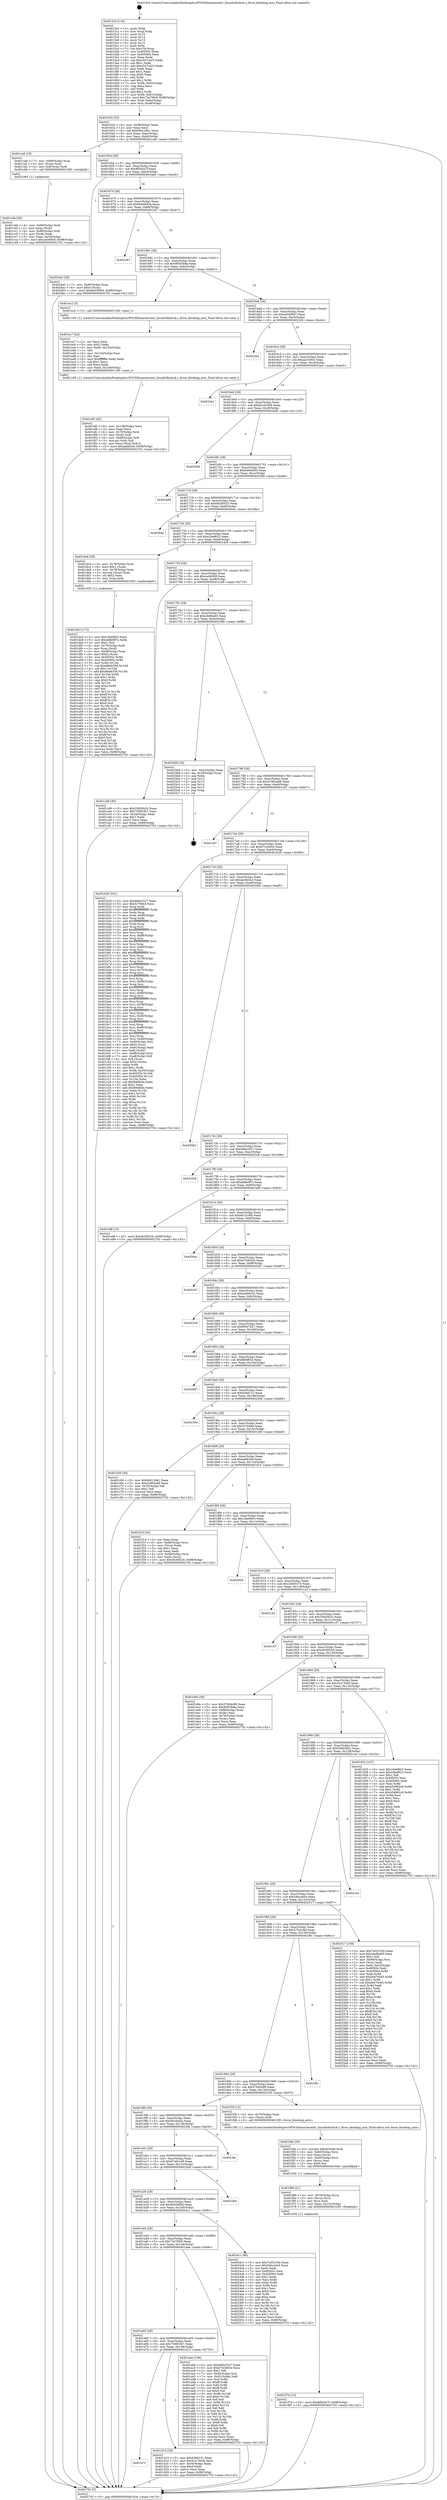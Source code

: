 digraph "0x4015c0" {
  label = "0x4015c0 (/mnt/c/Users/mathe/Desktop/tcc/POCII/binaries/extr_linuxfsdlmlock.c_force_blocking_asts_Final-ollvm.out::main(0))"
  labelloc = "t"
  node[shape=record]

  Entry [label="",width=0.3,height=0.3,shape=circle,fillcolor=black,style=filled]
  "0x401634" [label="{
     0x401634 [32]\l
     | [instrs]\l
     &nbsp;&nbsp;0x401634 \<+6\>: mov -0x98(%rbp),%eax\l
     &nbsp;&nbsp;0x40163a \<+2\>: mov %eax,%ecx\l
     &nbsp;&nbsp;0x40163c \<+6\>: sub $0x848129e1,%ecx\l
     &nbsp;&nbsp;0x401642 \<+6\>: mov %eax,-0xac(%rbp)\l
     &nbsp;&nbsp;0x401648 \<+6\>: mov %ecx,-0xb0(%rbp)\l
     &nbsp;&nbsp;0x40164e \<+6\>: je 0000000000401ca8 \<main+0x6e8\>\l
  }"]
  "0x401ca8" [label="{
     0x401ca8 [19]\l
     | [instrs]\l
     &nbsp;&nbsp;0x401ca8 \<+7\>: mov -0x88(%rbp),%rax\l
     &nbsp;&nbsp;0x401caf \<+3\>: mov (%rax),%rax\l
     &nbsp;&nbsp;0x401cb2 \<+4\>: mov 0x8(%rax),%rdi\l
     &nbsp;&nbsp;0x401cb6 \<+5\>: call 0000000000401060 \<atoi@plt\>\l
     | [calls]\l
     &nbsp;&nbsp;0x401060 \{1\} (unknown)\l
  }"]
  "0x401654" [label="{
     0x401654 [28]\l
     | [instrs]\l
     &nbsp;&nbsp;0x401654 \<+5\>: jmp 0000000000401659 \<main+0x99\>\l
     &nbsp;&nbsp;0x401659 \<+6\>: mov -0xac(%rbp),%eax\l
     &nbsp;&nbsp;0x40165f \<+5\>: sub $0x8f5b5a7f,%eax\l
     &nbsp;&nbsp;0x401664 \<+6\>: mov %eax,-0xb4(%rbp)\l
     &nbsp;&nbsp;0x40166a \<+6\>: je 00000000004024a5 \<main+0xee5\>\l
  }"]
  Exit [label="",width=0.3,height=0.3,shape=circle,fillcolor=black,style=filled,peripheries=2]
  "0x4024a5" [label="{
     0x4024a5 [28]\l
     | [instrs]\l
     &nbsp;&nbsp;0x4024a5 \<+7\>: mov -0x90(%rbp),%rax\l
     &nbsp;&nbsp;0x4024ac \<+6\>: movl $0x0,(%rax)\l
     &nbsp;&nbsp;0x4024b2 \<+10\>: movl $0x6e036f0d,-0x98(%rbp)\l
     &nbsp;&nbsp;0x4024bc \<+5\>: jmp 0000000000402702 \<main+0x1142\>\l
  }"]
  "0x401670" [label="{
     0x401670 [28]\l
     | [instrs]\l
     &nbsp;&nbsp;0x401670 \<+5\>: jmp 0000000000401675 \<main+0xb5\>\l
     &nbsp;&nbsp;0x401675 \<+6\>: mov -0xac(%rbp),%eax\l
     &nbsp;&nbsp;0x40167b \<+5\>: sub $0x9cb98434,%eax\l
     &nbsp;&nbsp;0x401680 \<+6\>: mov %eax,-0xb8(%rbp)\l
     &nbsp;&nbsp;0x401686 \<+6\>: je 0000000000402267 \<main+0xca7\>\l
  }"]
  "0x401f7d" [label="{
     0x401f7d [15]\l
     | [instrs]\l
     &nbsp;&nbsp;0x401f7d \<+10\>: movl $0x8f5b5a7f,-0x98(%rbp)\l
     &nbsp;&nbsp;0x401f87 \<+5\>: jmp 0000000000402702 \<main+0x1142\>\l
  }"]
  "0x402267" [label="{
     0x402267\l
  }", style=dashed]
  "0x40168c" [label="{
     0x40168c [28]\l
     | [instrs]\l
     &nbsp;&nbsp;0x40168c \<+5\>: jmp 0000000000401691 \<main+0xd1\>\l
     &nbsp;&nbsp;0x401691 \<+6\>: mov -0xac(%rbp),%eax\l
     &nbsp;&nbsp;0x401697 \<+5\>: sub $0x9f303b8a,%eax\l
     &nbsp;&nbsp;0x40169c \<+6\>: mov %eax,-0xbc(%rbp)\l
     &nbsp;&nbsp;0x4016a2 \<+6\>: je 0000000000401ec2 \<main+0x902\>\l
  }"]
  "0x401f68" [label="{
     0x401f68 [21]\l
     | [instrs]\l
     &nbsp;&nbsp;0x401f68 \<+4\>: mov -0x70(%rbp),%rcx\l
     &nbsp;&nbsp;0x401f6c \<+3\>: mov (%rcx),%rcx\l
     &nbsp;&nbsp;0x401f6f \<+3\>: mov %rcx,%rdi\l
     &nbsp;&nbsp;0x401f72 \<+6\>: mov %eax,-0x15c(%rbp)\l
     &nbsp;&nbsp;0x401f78 \<+5\>: call 0000000000401030 \<free@plt\>\l
     | [calls]\l
     &nbsp;&nbsp;0x401030 \{1\} (unknown)\l
  }"]
  "0x401ec2" [label="{
     0x401ec2 [5]\l
     | [instrs]\l
     &nbsp;&nbsp;0x401ec2 \<+5\>: call 0000000000401160 \<next_i\>\l
     | [calls]\l
     &nbsp;&nbsp;0x401160 \{1\} (/mnt/c/Users/mathe/Desktop/tcc/POCII/binaries/extr_linuxfsdlmlock.c_force_blocking_asts_Final-ollvm.out::next_i)\l
  }"]
  "0x4016a8" [label="{
     0x4016a8 [28]\l
     | [instrs]\l
     &nbsp;&nbsp;0x4016a8 \<+5\>: jmp 00000000004016ad \<main+0xed\>\l
     &nbsp;&nbsp;0x4016ad \<+6\>: mov -0xac(%rbp),%eax\l
     &nbsp;&nbsp;0x4016b3 \<+5\>: sub $0xa492f9d7,%eax\l
     &nbsp;&nbsp;0x4016b8 \<+6\>: mov %eax,-0xc0(%rbp)\l
     &nbsp;&nbsp;0x4016be \<+6\>: je 000000000040220c \<main+0xc4c\>\l
  }"]
  "0x401f4b" [label="{
     0x401f4b [29]\l
     | [instrs]\l
     &nbsp;&nbsp;0x401f4b \<+10\>: movabs $0x4030d6,%rdi\l
     &nbsp;&nbsp;0x401f55 \<+4\>: mov -0x60(%rbp),%rcx\l
     &nbsp;&nbsp;0x401f59 \<+2\>: mov %eax,(%rcx)\l
     &nbsp;&nbsp;0x401f5b \<+4\>: mov -0x60(%rbp),%rcx\l
     &nbsp;&nbsp;0x401f5f \<+2\>: mov (%rcx),%esi\l
     &nbsp;&nbsp;0x401f61 \<+2\>: mov $0x0,%al\l
     &nbsp;&nbsp;0x401f63 \<+5\>: call 0000000000401040 \<printf@plt\>\l
     | [calls]\l
     &nbsp;&nbsp;0x401040 \{1\} (unknown)\l
  }"]
  "0x40220c" [label="{
     0x40220c\l
  }", style=dashed]
  "0x4016c4" [label="{
     0x4016c4 [28]\l
     | [instrs]\l
     &nbsp;&nbsp;0x4016c4 \<+5\>: jmp 00000000004016c9 \<main+0x109\>\l
     &nbsp;&nbsp;0x4016c9 \<+6\>: mov -0xac(%rbp),%eax\l
     &nbsp;&nbsp;0x4016cf \<+5\>: sub $0xaa103fcc,%eax\l
     &nbsp;&nbsp;0x4016d4 \<+6\>: mov %eax,-0xc4(%rbp)\l
     &nbsp;&nbsp;0x4016da \<+6\>: je 00000000004023a3 \<main+0xde3\>\l
  }"]
  "0x401ef3" [label="{
     0x401ef3 [42]\l
     | [instrs]\l
     &nbsp;&nbsp;0x401ef3 \<+6\>: mov -0x158(%rbp),%ecx\l
     &nbsp;&nbsp;0x401ef9 \<+3\>: imul %eax,%ecx\l
     &nbsp;&nbsp;0x401efc \<+4\>: mov -0x70(%rbp),%rdi\l
     &nbsp;&nbsp;0x401f00 \<+3\>: mov (%rdi),%rdi\l
     &nbsp;&nbsp;0x401f03 \<+4\>: mov -0x68(%rbp),%r8\l
     &nbsp;&nbsp;0x401f07 \<+3\>: movslq (%r8),%r8\l
     &nbsp;&nbsp;0x401f0a \<+4\>: mov %ecx,(%rdi,%r8,4)\l
     &nbsp;&nbsp;0x401f0e \<+10\>: movl $0xaa662ed,-0x98(%rbp)\l
     &nbsp;&nbsp;0x401f18 \<+5\>: jmp 0000000000402702 \<main+0x1142\>\l
  }"]
  "0x4023a3" [label="{
     0x4023a3\l
  }", style=dashed]
  "0x4016e0" [label="{
     0x4016e0 [28]\l
     | [instrs]\l
     &nbsp;&nbsp;0x4016e0 \<+5\>: jmp 00000000004016e5 \<main+0x125\>\l
     &nbsp;&nbsp;0x4016e5 \<+6\>: mov -0xac(%rbp),%eax\l
     &nbsp;&nbsp;0x4016eb \<+5\>: sub $0xb2cd43d9,%eax\l
     &nbsp;&nbsp;0x4016f0 \<+6\>: mov %eax,-0xc8(%rbp)\l
     &nbsp;&nbsp;0x4016f6 \<+6\>: je 00000000004026d6 \<main+0x1116\>\l
  }"]
  "0x401ec7" [label="{
     0x401ec7 [44]\l
     | [instrs]\l
     &nbsp;&nbsp;0x401ec7 \<+2\>: xor %ecx,%ecx\l
     &nbsp;&nbsp;0x401ec9 \<+5\>: mov $0x2,%edx\l
     &nbsp;&nbsp;0x401ece \<+6\>: mov %edx,-0x154(%rbp)\l
     &nbsp;&nbsp;0x401ed4 \<+1\>: cltd\l
     &nbsp;&nbsp;0x401ed5 \<+6\>: mov -0x154(%rbp),%esi\l
     &nbsp;&nbsp;0x401edb \<+2\>: idiv %esi\l
     &nbsp;&nbsp;0x401edd \<+6\>: imul $0xfffffffe,%edx,%edx\l
     &nbsp;&nbsp;0x401ee3 \<+3\>: sub $0x1,%ecx\l
     &nbsp;&nbsp;0x401ee6 \<+2\>: sub %ecx,%edx\l
     &nbsp;&nbsp;0x401ee8 \<+6\>: mov %edx,-0x158(%rbp)\l
     &nbsp;&nbsp;0x401eee \<+5\>: call 0000000000401160 \<next_i\>\l
     | [calls]\l
     &nbsp;&nbsp;0x401160 \{1\} (/mnt/c/Users/mathe/Desktop/tcc/POCII/binaries/extr_linuxfsdlmlock.c_force_blocking_asts_Final-ollvm.out::next_i)\l
  }"]
  "0x4026d6" [label="{
     0x4026d6\l
  }", style=dashed]
  "0x4016fc" [label="{
     0x4016fc [28]\l
     | [instrs]\l
     &nbsp;&nbsp;0x4016fc \<+5\>: jmp 0000000000401701 \<main+0x141\>\l
     &nbsp;&nbsp;0x401701 \<+6\>: mov -0xac(%rbp),%eax\l
     &nbsp;&nbsp;0x401707 \<+5\>: sub $0xb464e0f3,%eax\l
     &nbsp;&nbsp;0x40170c \<+6\>: mov %eax,-0xcc(%rbp)\l
     &nbsp;&nbsp;0x401712 \<+6\>: je 0000000000402496 \<main+0xed6\>\l
  }"]
  "0x401de3" [label="{
     0x401de3 [172]\l
     | [instrs]\l
     &nbsp;&nbsp;0x401de3 \<+5\>: mov $0x18a68fc5,%ecx\l
     &nbsp;&nbsp;0x401de8 \<+5\>: mov $0xdd8e9f7c,%edx\l
     &nbsp;&nbsp;0x401ded \<+3\>: mov $0x1,%sil\l
     &nbsp;&nbsp;0x401df0 \<+4\>: mov -0x70(%rbp),%rdi\l
     &nbsp;&nbsp;0x401df4 \<+3\>: mov %rax,(%rdi)\l
     &nbsp;&nbsp;0x401df7 \<+4\>: mov -0x68(%rbp),%rax\l
     &nbsp;&nbsp;0x401dfb \<+6\>: movl $0x0,(%rax)\l
     &nbsp;&nbsp;0x401e01 \<+8\>: mov 0x40505c,%r8d\l
     &nbsp;&nbsp;0x401e09 \<+8\>: mov 0x405064,%r9d\l
     &nbsp;&nbsp;0x401e11 \<+3\>: mov %r8d,%r10d\l
     &nbsp;&nbsp;0x401e14 \<+7\>: sub $0xd8efe356,%r10d\l
     &nbsp;&nbsp;0x401e1b \<+4\>: sub $0x1,%r10d\l
     &nbsp;&nbsp;0x401e1f \<+7\>: add $0xd8efe356,%r10d\l
     &nbsp;&nbsp;0x401e26 \<+4\>: imul %r10d,%r8d\l
     &nbsp;&nbsp;0x401e2a \<+4\>: and $0x1,%r8d\l
     &nbsp;&nbsp;0x401e2e \<+4\>: cmp $0x0,%r8d\l
     &nbsp;&nbsp;0x401e32 \<+4\>: sete %r11b\l
     &nbsp;&nbsp;0x401e36 \<+4\>: cmp $0xa,%r9d\l
     &nbsp;&nbsp;0x401e3a \<+3\>: setl %bl\l
     &nbsp;&nbsp;0x401e3d \<+3\>: mov %r11b,%r14b\l
     &nbsp;&nbsp;0x401e40 \<+4\>: xor $0xff,%r14b\l
     &nbsp;&nbsp;0x401e44 \<+3\>: mov %bl,%r15b\l
     &nbsp;&nbsp;0x401e47 \<+4\>: xor $0xff,%r15b\l
     &nbsp;&nbsp;0x401e4b \<+4\>: xor $0x0,%sil\l
     &nbsp;&nbsp;0x401e4f \<+3\>: mov %r14b,%r12b\l
     &nbsp;&nbsp;0x401e52 \<+4\>: and $0x0,%r12b\l
     &nbsp;&nbsp;0x401e56 \<+3\>: and %sil,%r11b\l
     &nbsp;&nbsp;0x401e59 \<+3\>: mov %r15b,%r13b\l
     &nbsp;&nbsp;0x401e5c \<+4\>: and $0x0,%r13b\l
     &nbsp;&nbsp;0x401e60 \<+3\>: and %sil,%bl\l
     &nbsp;&nbsp;0x401e63 \<+3\>: or %r11b,%r12b\l
     &nbsp;&nbsp;0x401e66 \<+3\>: or %bl,%r13b\l
     &nbsp;&nbsp;0x401e69 \<+3\>: xor %r13b,%r12b\l
     &nbsp;&nbsp;0x401e6c \<+3\>: or %r15b,%r14b\l
     &nbsp;&nbsp;0x401e6f \<+4\>: xor $0xff,%r14b\l
     &nbsp;&nbsp;0x401e73 \<+4\>: or $0x0,%sil\l
     &nbsp;&nbsp;0x401e77 \<+3\>: and %sil,%r14b\l
     &nbsp;&nbsp;0x401e7a \<+3\>: or %r14b,%r12b\l
     &nbsp;&nbsp;0x401e7d \<+4\>: test $0x1,%r12b\l
     &nbsp;&nbsp;0x401e81 \<+3\>: cmovne %edx,%ecx\l
     &nbsp;&nbsp;0x401e84 \<+6\>: mov %ecx,-0x98(%rbp)\l
     &nbsp;&nbsp;0x401e8a \<+5\>: jmp 0000000000402702 \<main+0x1142\>\l
  }"]
  "0x402496" [label="{
     0x402496\l
  }", style=dashed]
  "0x401718" [label="{
     0x401718 [28]\l
     | [instrs]\l
     &nbsp;&nbsp;0x401718 \<+5\>: jmp 000000000040171d \<main+0x15d\>\l
     &nbsp;&nbsp;0x40171d \<+6\>: mov -0xac(%rbp),%eax\l
     &nbsp;&nbsp;0x401723 \<+5\>: sub $0xb8285023,%eax\l
     &nbsp;&nbsp;0x401728 \<+6\>: mov %eax,-0xd0(%rbp)\l
     &nbsp;&nbsp;0x40172e \<+6\>: je 000000000040264a \<main+0x108a\>\l
  }"]
  "0x401a7c" [label="{
     0x401a7c\l
  }", style=dashed]
  "0x40264a" [label="{
     0x40264a\l
  }", style=dashed]
  "0x401734" [label="{
     0x401734 [28]\l
     | [instrs]\l
     &nbsp;&nbsp;0x401734 \<+5\>: jmp 0000000000401739 \<main+0x179\>\l
     &nbsp;&nbsp;0x401739 \<+6\>: mov -0xac(%rbp),%eax\l
     &nbsp;&nbsp;0x40173f \<+5\>: sub $0xc2bef623,%eax\l
     &nbsp;&nbsp;0x401744 \<+6\>: mov %eax,-0xd4(%rbp)\l
     &nbsp;&nbsp;0x40174a \<+6\>: je 0000000000401dc6 \<main+0x806\>\l
  }"]
  "0x401d15" [label="{
     0x401d15 [30]\l
     | [instrs]\l
     &nbsp;&nbsp;0x401d15 \<+5\>: mov $0xfcf48131,%eax\l
     &nbsp;&nbsp;0x401d1a \<+5\>: mov $0x41a730c8,%ecx\l
     &nbsp;&nbsp;0x401d1f \<+3\>: mov -0x34(%rbp),%edx\l
     &nbsp;&nbsp;0x401d22 \<+3\>: cmp $0x0,%edx\l
     &nbsp;&nbsp;0x401d25 \<+3\>: cmove %ecx,%eax\l
     &nbsp;&nbsp;0x401d28 \<+6\>: mov %eax,-0x98(%rbp)\l
     &nbsp;&nbsp;0x401d2e \<+5\>: jmp 0000000000402702 \<main+0x1142\>\l
  }"]
  "0x401dc6" [label="{
     0x401dc6 [29]\l
     | [instrs]\l
     &nbsp;&nbsp;0x401dc6 \<+4\>: mov -0x78(%rbp),%rax\l
     &nbsp;&nbsp;0x401dca \<+6\>: movl $0x1,(%rax)\l
     &nbsp;&nbsp;0x401dd0 \<+4\>: mov -0x78(%rbp),%rax\l
     &nbsp;&nbsp;0x401dd4 \<+3\>: movslq (%rax),%rax\l
     &nbsp;&nbsp;0x401dd7 \<+4\>: shl $0x2,%rax\l
     &nbsp;&nbsp;0x401ddb \<+3\>: mov %rax,%rdi\l
     &nbsp;&nbsp;0x401dde \<+5\>: call 0000000000401050 \<malloc@plt\>\l
     | [calls]\l
     &nbsp;&nbsp;0x401050 \{1\} (unknown)\l
  }"]
  "0x401750" [label="{
     0x401750 [28]\l
     | [instrs]\l
     &nbsp;&nbsp;0x401750 \<+5\>: jmp 0000000000401755 \<main+0x195\>\l
     &nbsp;&nbsp;0x401755 \<+6\>: mov -0xac(%rbp),%eax\l
     &nbsp;&nbsp;0x40175b \<+5\>: sub $0xcad40fc8,%eax\l
     &nbsp;&nbsp;0x401760 \<+6\>: mov %eax,-0xd8(%rbp)\l
     &nbsp;&nbsp;0x401766 \<+6\>: je 0000000000401cd9 \<main+0x719\>\l
  }"]
  "0x401cbb" [label="{
     0x401cbb [30]\l
     | [instrs]\l
     &nbsp;&nbsp;0x401cbb \<+4\>: mov -0x80(%rbp),%rdi\l
     &nbsp;&nbsp;0x401cbf \<+2\>: mov %eax,(%rdi)\l
     &nbsp;&nbsp;0x401cc1 \<+4\>: mov -0x80(%rbp),%rdi\l
     &nbsp;&nbsp;0x401cc5 \<+2\>: mov (%rdi),%eax\l
     &nbsp;&nbsp;0x401cc7 \<+3\>: mov %eax,-0x34(%rbp)\l
     &nbsp;&nbsp;0x401cca \<+10\>: movl $0xcad40fc8,-0x98(%rbp)\l
     &nbsp;&nbsp;0x401cd4 \<+5\>: jmp 0000000000402702 \<main+0x1142\>\l
  }"]
  "0x401cd9" [label="{
     0x401cd9 [30]\l
     | [instrs]\l
     &nbsp;&nbsp;0x401cd9 \<+5\>: mov $0x33830b32,%eax\l
     &nbsp;&nbsp;0x401cde \<+5\>: mov $0x759853b7,%ecx\l
     &nbsp;&nbsp;0x401ce3 \<+3\>: mov -0x34(%rbp),%edx\l
     &nbsp;&nbsp;0x401ce6 \<+3\>: cmp $0x1,%edx\l
     &nbsp;&nbsp;0x401ce9 \<+3\>: cmovl %ecx,%eax\l
     &nbsp;&nbsp;0x401cec \<+6\>: mov %eax,-0x98(%rbp)\l
     &nbsp;&nbsp;0x401cf2 \<+5\>: jmp 0000000000402702 \<main+0x1142\>\l
  }"]
  "0x40176c" [label="{
     0x40176c [28]\l
     | [instrs]\l
     &nbsp;&nbsp;0x40176c \<+5\>: jmp 0000000000401771 \<main+0x1b1\>\l
     &nbsp;&nbsp;0x401771 \<+6\>: mov -0xac(%rbp),%eax\l
     &nbsp;&nbsp;0x401777 \<+5\>: sub $0xcde9ba65,%eax\l
     &nbsp;&nbsp;0x40177c \<+6\>: mov %eax,-0xdc(%rbp)\l
     &nbsp;&nbsp;0x401782 \<+6\>: je 00000000004025b6 \<main+0xff6\>\l
  }"]
  "0x4015c0" [label="{
     0x4015c0 [116]\l
     | [instrs]\l
     &nbsp;&nbsp;0x4015c0 \<+1\>: push %rbp\l
     &nbsp;&nbsp;0x4015c1 \<+3\>: mov %rsp,%rbp\l
     &nbsp;&nbsp;0x4015c4 \<+2\>: push %r15\l
     &nbsp;&nbsp;0x4015c6 \<+2\>: push %r14\l
     &nbsp;&nbsp;0x4015c8 \<+2\>: push %r13\l
     &nbsp;&nbsp;0x4015ca \<+2\>: push %r12\l
     &nbsp;&nbsp;0x4015cc \<+1\>: push %rbx\l
     &nbsp;&nbsp;0x4015cd \<+7\>: sub $0x158,%rsp\l
     &nbsp;&nbsp;0x4015d4 \<+7\>: mov 0x40505c,%eax\l
     &nbsp;&nbsp;0x4015db \<+7\>: mov 0x405064,%ecx\l
     &nbsp;&nbsp;0x4015e2 \<+2\>: mov %eax,%edx\l
     &nbsp;&nbsp;0x4015e4 \<+6\>: sub $0xc547ca23,%edx\l
     &nbsp;&nbsp;0x4015ea \<+3\>: sub $0x1,%edx\l
     &nbsp;&nbsp;0x4015ed \<+6\>: add $0xc547ca23,%edx\l
     &nbsp;&nbsp;0x4015f3 \<+3\>: imul %edx,%eax\l
     &nbsp;&nbsp;0x4015f6 \<+3\>: and $0x1,%eax\l
     &nbsp;&nbsp;0x4015f9 \<+3\>: cmp $0x0,%eax\l
     &nbsp;&nbsp;0x4015fc \<+4\>: sete %r8b\l
     &nbsp;&nbsp;0x401600 \<+4\>: and $0x1,%r8b\l
     &nbsp;&nbsp;0x401604 \<+7\>: mov %r8b,-0x92(%rbp)\l
     &nbsp;&nbsp;0x40160b \<+3\>: cmp $0xa,%ecx\l
     &nbsp;&nbsp;0x40160e \<+4\>: setl %r8b\l
     &nbsp;&nbsp;0x401612 \<+4\>: and $0x1,%r8b\l
     &nbsp;&nbsp;0x401616 \<+7\>: mov %r8b,-0x91(%rbp)\l
     &nbsp;&nbsp;0x40161d \<+10\>: movl $0x73a76fc9,-0x98(%rbp)\l
     &nbsp;&nbsp;0x401627 \<+6\>: mov %edi,-0x9c(%rbp)\l
     &nbsp;&nbsp;0x40162d \<+7\>: mov %rsi,-0xa8(%rbp)\l
  }"]
  "0x4025b6" [label="{
     0x4025b6 [18]\l
     | [instrs]\l
     &nbsp;&nbsp;0x4025b6 \<+3\>: mov -0x2c(%rbp),%eax\l
     &nbsp;&nbsp;0x4025b9 \<+4\>: lea -0x28(%rbp),%rsp\l
     &nbsp;&nbsp;0x4025bd \<+1\>: pop %rbx\l
     &nbsp;&nbsp;0x4025be \<+2\>: pop %r12\l
     &nbsp;&nbsp;0x4025c0 \<+2\>: pop %r13\l
     &nbsp;&nbsp;0x4025c2 \<+2\>: pop %r14\l
     &nbsp;&nbsp;0x4025c4 \<+2\>: pop %r15\l
     &nbsp;&nbsp;0x4025c6 \<+1\>: pop %rbp\l
     &nbsp;&nbsp;0x4025c7 \<+1\>: ret\l
  }"]
  "0x401788" [label="{
     0x401788 [28]\l
     | [instrs]\l
     &nbsp;&nbsp;0x401788 \<+5\>: jmp 000000000040178d \<main+0x1cd\>\l
     &nbsp;&nbsp;0x40178d \<+6\>: mov -0xac(%rbp),%eax\l
     &nbsp;&nbsp;0x401793 \<+5\>: sub $0xd1863ad8,%eax\l
     &nbsp;&nbsp;0x401798 \<+6\>: mov %eax,-0xe0(%rbp)\l
     &nbsp;&nbsp;0x40179e \<+6\>: je 0000000000401c87 \<main+0x6c7\>\l
  }"]
  "0x402702" [label="{
     0x402702 [5]\l
     | [instrs]\l
     &nbsp;&nbsp;0x402702 \<+5\>: jmp 0000000000401634 \<main+0x74\>\l
  }"]
  "0x401c87" [label="{
     0x401c87\l
  }", style=dashed]
  "0x4017a4" [label="{
     0x4017a4 [28]\l
     | [instrs]\l
     &nbsp;&nbsp;0x4017a4 \<+5\>: jmp 00000000004017a9 \<main+0x1e9\>\l
     &nbsp;&nbsp;0x4017a9 \<+6\>: mov -0xac(%rbp),%eax\l
     &nbsp;&nbsp;0x4017af \<+5\>: sub $0xd73c0634,%eax\l
     &nbsp;&nbsp;0x4017b4 \<+6\>: mov %eax,-0xe4(%rbp)\l
     &nbsp;&nbsp;0x4017ba \<+6\>: je 0000000000401b28 \<main+0x568\>\l
  }"]
  "0x401a60" [label="{
     0x401a60 [28]\l
     | [instrs]\l
     &nbsp;&nbsp;0x401a60 \<+5\>: jmp 0000000000401a65 \<main+0x4a5\>\l
     &nbsp;&nbsp;0x401a65 \<+6\>: mov -0xac(%rbp),%eax\l
     &nbsp;&nbsp;0x401a6b \<+5\>: sub $0x759853b7,%eax\l
     &nbsp;&nbsp;0x401a70 \<+6\>: mov %eax,-0x148(%rbp)\l
     &nbsp;&nbsp;0x401a76 \<+6\>: je 0000000000401d15 \<main+0x755\>\l
  }"]
  "0x401b28" [label="{
     0x401b28 [321]\l
     | [instrs]\l
     &nbsp;&nbsp;0x401b28 \<+5\>: mov $0xdd6a3327,%eax\l
     &nbsp;&nbsp;0x401b2d \<+5\>: mov $0x3c764b4,%ecx\l
     &nbsp;&nbsp;0x401b32 \<+3\>: mov %rsp,%rdx\l
     &nbsp;&nbsp;0x401b35 \<+4\>: add $0xfffffffffffffff0,%rdx\l
     &nbsp;&nbsp;0x401b39 \<+3\>: mov %rdx,%rsp\l
     &nbsp;&nbsp;0x401b3c \<+7\>: mov %rdx,-0x90(%rbp)\l
     &nbsp;&nbsp;0x401b43 \<+3\>: mov %rsp,%rdx\l
     &nbsp;&nbsp;0x401b46 \<+4\>: add $0xfffffffffffffff0,%rdx\l
     &nbsp;&nbsp;0x401b4a \<+3\>: mov %rdx,%rsp\l
     &nbsp;&nbsp;0x401b4d \<+3\>: mov %rsp,%rsi\l
     &nbsp;&nbsp;0x401b50 \<+4\>: add $0xfffffffffffffff0,%rsi\l
     &nbsp;&nbsp;0x401b54 \<+3\>: mov %rsi,%rsp\l
     &nbsp;&nbsp;0x401b57 \<+7\>: mov %rsi,-0x88(%rbp)\l
     &nbsp;&nbsp;0x401b5e \<+3\>: mov %rsp,%rsi\l
     &nbsp;&nbsp;0x401b61 \<+4\>: add $0xfffffffffffffff0,%rsi\l
     &nbsp;&nbsp;0x401b65 \<+3\>: mov %rsi,%rsp\l
     &nbsp;&nbsp;0x401b68 \<+4\>: mov %rsi,-0x80(%rbp)\l
     &nbsp;&nbsp;0x401b6c \<+3\>: mov %rsp,%rsi\l
     &nbsp;&nbsp;0x401b6f \<+4\>: add $0xfffffffffffffff0,%rsi\l
     &nbsp;&nbsp;0x401b73 \<+3\>: mov %rsi,%rsp\l
     &nbsp;&nbsp;0x401b76 \<+4\>: mov %rsi,-0x78(%rbp)\l
     &nbsp;&nbsp;0x401b7a \<+3\>: mov %rsp,%rsi\l
     &nbsp;&nbsp;0x401b7d \<+4\>: add $0xfffffffffffffff0,%rsi\l
     &nbsp;&nbsp;0x401b81 \<+3\>: mov %rsi,%rsp\l
     &nbsp;&nbsp;0x401b84 \<+4\>: mov %rsi,-0x70(%rbp)\l
     &nbsp;&nbsp;0x401b88 \<+3\>: mov %rsp,%rsi\l
     &nbsp;&nbsp;0x401b8b \<+4\>: add $0xfffffffffffffff0,%rsi\l
     &nbsp;&nbsp;0x401b8f \<+3\>: mov %rsi,%rsp\l
     &nbsp;&nbsp;0x401b92 \<+4\>: mov %rsi,-0x68(%rbp)\l
     &nbsp;&nbsp;0x401b96 \<+3\>: mov %rsp,%rsi\l
     &nbsp;&nbsp;0x401b99 \<+4\>: add $0xfffffffffffffff0,%rsi\l
     &nbsp;&nbsp;0x401b9d \<+3\>: mov %rsi,%rsp\l
     &nbsp;&nbsp;0x401ba0 \<+4\>: mov %rsi,-0x60(%rbp)\l
     &nbsp;&nbsp;0x401ba4 \<+3\>: mov %rsp,%rsi\l
     &nbsp;&nbsp;0x401ba7 \<+4\>: add $0xfffffffffffffff0,%rsi\l
     &nbsp;&nbsp;0x401bab \<+3\>: mov %rsi,%rsp\l
     &nbsp;&nbsp;0x401bae \<+4\>: mov %rsi,-0x58(%rbp)\l
     &nbsp;&nbsp;0x401bb2 \<+3\>: mov %rsp,%rsi\l
     &nbsp;&nbsp;0x401bb5 \<+4\>: add $0xfffffffffffffff0,%rsi\l
     &nbsp;&nbsp;0x401bb9 \<+3\>: mov %rsi,%rsp\l
     &nbsp;&nbsp;0x401bbc \<+4\>: mov %rsi,-0x50(%rbp)\l
     &nbsp;&nbsp;0x401bc0 \<+3\>: mov %rsp,%rsi\l
     &nbsp;&nbsp;0x401bc3 \<+4\>: add $0xfffffffffffffff0,%rsi\l
     &nbsp;&nbsp;0x401bc7 \<+3\>: mov %rsi,%rsp\l
     &nbsp;&nbsp;0x401bca \<+4\>: mov %rsi,-0x48(%rbp)\l
     &nbsp;&nbsp;0x401bce \<+3\>: mov %rsp,%rsi\l
     &nbsp;&nbsp;0x401bd1 \<+4\>: add $0xfffffffffffffff0,%rsi\l
     &nbsp;&nbsp;0x401bd5 \<+3\>: mov %rsi,%rsp\l
     &nbsp;&nbsp;0x401bd8 \<+4\>: mov %rsi,-0x40(%rbp)\l
     &nbsp;&nbsp;0x401bdc \<+7\>: mov -0x90(%rbp),%rsi\l
     &nbsp;&nbsp;0x401be3 \<+6\>: movl $0x0,(%rsi)\l
     &nbsp;&nbsp;0x401be9 \<+6\>: mov -0x9c(%rbp),%edi\l
     &nbsp;&nbsp;0x401bef \<+2\>: mov %edi,(%rdx)\l
     &nbsp;&nbsp;0x401bf1 \<+7\>: mov -0x88(%rbp),%rsi\l
     &nbsp;&nbsp;0x401bf8 \<+7\>: mov -0xa8(%rbp),%r8\l
     &nbsp;&nbsp;0x401bff \<+3\>: mov %r8,(%rsi)\l
     &nbsp;&nbsp;0x401c02 \<+3\>: cmpl $0x2,(%rdx)\l
     &nbsp;&nbsp;0x401c05 \<+4\>: setne %r9b\l
     &nbsp;&nbsp;0x401c09 \<+4\>: and $0x1,%r9b\l
     &nbsp;&nbsp;0x401c0d \<+4\>: mov %r9b,-0x35(%rbp)\l
     &nbsp;&nbsp;0x401c11 \<+8\>: mov 0x40505c,%r10d\l
     &nbsp;&nbsp;0x401c19 \<+8\>: mov 0x405064,%r11d\l
     &nbsp;&nbsp;0x401c21 \<+3\>: mov %r10d,%ebx\l
     &nbsp;&nbsp;0x401c24 \<+6\>: sub $0xfb8db9a,%ebx\l
     &nbsp;&nbsp;0x401c2a \<+3\>: sub $0x1,%ebx\l
     &nbsp;&nbsp;0x401c2d \<+6\>: add $0xfb8db9a,%ebx\l
     &nbsp;&nbsp;0x401c33 \<+4\>: imul %ebx,%r10d\l
     &nbsp;&nbsp;0x401c37 \<+4\>: and $0x1,%r10d\l
     &nbsp;&nbsp;0x401c3b \<+4\>: cmp $0x0,%r10d\l
     &nbsp;&nbsp;0x401c3f \<+4\>: sete %r9b\l
     &nbsp;&nbsp;0x401c43 \<+4\>: cmp $0xa,%r11d\l
     &nbsp;&nbsp;0x401c47 \<+4\>: setl %r14b\l
     &nbsp;&nbsp;0x401c4b \<+3\>: mov %r9b,%r15b\l
     &nbsp;&nbsp;0x401c4e \<+3\>: and %r14b,%r15b\l
     &nbsp;&nbsp;0x401c51 \<+3\>: xor %r14b,%r9b\l
     &nbsp;&nbsp;0x401c54 \<+3\>: or %r9b,%r15b\l
     &nbsp;&nbsp;0x401c57 \<+4\>: test $0x1,%r15b\l
     &nbsp;&nbsp;0x401c5b \<+3\>: cmovne %ecx,%eax\l
     &nbsp;&nbsp;0x401c5e \<+6\>: mov %eax,-0x98(%rbp)\l
     &nbsp;&nbsp;0x401c64 \<+5\>: jmp 0000000000402702 \<main+0x1142\>\l
  }"]
  "0x4017c0" [label="{
     0x4017c0 [28]\l
     | [instrs]\l
     &nbsp;&nbsp;0x4017c0 \<+5\>: jmp 00000000004017c5 \<main+0x205\>\l
     &nbsp;&nbsp;0x4017c5 \<+6\>: mov -0xac(%rbp),%eax\l
     &nbsp;&nbsp;0x4017cb \<+5\>: sub $0xda5fd3a3,%eax\l
     &nbsp;&nbsp;0x4017d0 \<+6\>: mov %eax,-0xe8(%rbp)\l
     &nbsp;&nbsp;0x4017d6 \<+6\>: je 00000000004020b0 \<main+0xaf0\>\l
  }"]
  "0x401abe" [label="{
     0x401abe [106]\l
     | [instrs]\l
     &nbsp;&nbsp;0x401abe \<+5\>: mov $0xdd6a3327,%eax\l
     &nbsp;&nbsp;0x401ac3 \<+5\>: mov $0xd73c0634,%ecx\l
     &nbsp;&nbsp;0x401ac8 \<+2\>: mov $0x1,%dl\l
     &nbsp;&nbsp;0x401aca \<+7\>: mov -0x92(%rbp),%sil\l
     &nbsp;&nbsp;0x401ad1 \<+7\>: mov -0x91(%rbp),%dil\l
     &nbsp;&nbsp;0x401ad8 \<+3\>: mov %sil,%r8b\l
     &nbsp;&nbsp;0x401adb \<+4\>: xor $0xff,%r8b\l
     &nbsp;&nbsp;0x401adf \<+3\>: mov %dil,%r9b\l
     &nbsp;&nbsp;0x401ae2 \<+4\>: xor $0xff,%r9b\l
     &nbsp;&nbsp;0x401ae6 \<+3\>: xor $0x0,%dl\l
     &nbsp;&nbsp;0x401ae9 \<+3\>: mov %r8b,%r10b\l
     &nbsp;&nbsp;0x401aec \<+4\>: and $0x0,%r10b\l
     &nbsp;&nbsp;0x401af0 \<+3\>: and %dl,%sil\l
     &nbsp;&nbsp;0x401af3 \<+3\>: mov %r9b,%r11b\l
     &nbsp;&nbsp;0x401af6 \<+4\>: and $0x0,%r11b\l
     &nbsp;&nbsp;0x401afa \<+3\>: and %dl,%dil\l
     &nbsp;&nbsp;0x401afd \<+3\>: or %sil,%r10b\l
     &nbsp;&nbsp;0x401b00 \<+3\>: or %dil,%r11b\l
     &nbsp;&nbsp;0x401b03 \<+3\>: xor %r11b,%r10b\l
     &nbsp;&nbsp;0x401b06 \<+3\>: or %r9b,%r8b\l
     &nbsp;&nbsp;0x401b09 \<+4\>: xor $0xff,%r8b\l
     &nbsp;&nbsp;0x401b0d \<+3\>: or $0x0,%dl\l
     &nbsp;&nbsp;0x401b10 \<+3\>: and %dl,%r8b\l
     &nbsp;&nbsp;0x401b13 \<+3\>: or %r8b,%r10b\l
     &nbsp;&nbsp;0x401b16 \<+4\>: test $0x1,%r10b\l
     &nbsp;&nbsp;0x401b1a \<+3\>: cmovne %ecx,%eax\l
     &nbsp;&nbsp;0x401b1d \<+6\>: mov %eax,-0x98(%rbp)\l
     &nbsp;&nbsp;0x401b23 \<+5\>: jmp 0000000000402702 \<main+0x1142\>\l
  }"]
  "0x4020b0" [label="{
     0x4020b0\l
  }", style=dashed]
  "0x4017dc" [label="{
     0x4017dc [28]\l
     | [instrs]\l
     &nbsp;&nbsp;0x4017dc \<+5\>: jmp 00000000004017e1 \<main+0x221\>\l
     &nbsp;&nbsp;0x4017e1 \<+6\>: mov -0xac(%rbp),%eax\l
     &nbsp;&nbsp;0x4017e7 \<+5\>: sub $0xdd6a3327,%eax\l
     &nbsp;&nbsp;0x4017ec \<+6\>: mov %eax,-0xec(%rbp)\l
     &nbsp;&nbsp;0x4017f2 \<+6\>: je 00000000004025c8 \<main+0x1008\>\l
  }"]
  "0x401a44" [label="{
     0x401a44 [28]\l
     | [instrs]\l
     &nbsp;&nbsp;0x401a44 \<+5\>: jmp 0000000000401a49 \<main+0x489\>\l
     &nbsp;&nbsp;0x401a49 \<+6\>: mov -0xac(%rbp),%eax\l
     &nbsp;&nbsp;0x401a4f \<+5\>: sub $0x73a76fc9,%eax\l
     &nbsp;&nbsp;0x401a54 \<+6\>: mov %eax,-0x144(%rbp)\l
     &nbsp;&nbsp;0x401a5a \<+6\>: je 0000000000401abe \<main+0x4fe\>\l
  }"]
  "0x4025c8" [label="{
     0x4025c8\l
  }", style=dashed]
  "0x4017f8" [label="{
     0x4017f8 [28]\l
     | [instrs]\l
     &nbsp;&nbsp;0x4017f8 \<+5\>: jmp 00000000004017fd \<main+0x23d\>\l
     &nbsp;&nbsp;0x4017fd \<+6\>: mov -0xac(%rbp),%eax\l
     &nbsp;&nbsp;0x401803 \<+5\>: sub $0xdd8e9f7c,%eax\l
     &nbsp;&nbsp;0x401808 \<+6\>: mov %eax,-0xf0(%rbp)\l
     &nbsp;&nbsp;0x40180e \<+6\>: je 0000000000401e8f \<main+0x8cf\>\l
  }"]
  "0x4024c1" [label="{
     0x4024c1 [86]\l
     | [instrs]\l
     &nbsp;&nbsp;0x4024c1 \<+5\>: mov $0x7e33155e,%eax\l
     &nbsp;&nbsp;0x4024c6 \<+5\>: mov $0x54bccb04,%ecx\l
     &nbsp;&nbsp;0x4024cb \<+2\>: xor %edx,%edx\l
     &nbsp;&nbsp;0x4024cd \<+7\>: mov 0x40505c,%esi\l
     &nbsp;&nbsp;0x4024d4 \<+7\>: mov 0x405064,%edi\l
     &nbsp;&nbsp;0x4024db \<+3\>: sub $0x1,%edx\l
     &nbsp;&nbsp;0x4024de \<+3\>: mov %esi,%r8d\l
     &nbsp;&nbsp;0x4024e1 \<+3\>: add %edx,%r8d\l
     &nbsp;&nbsp;0x4024e4 \<+4\>: imul %r8d,%esi\l
     &nbsp;&nbsp;0x4024e8 \<+3\>: and $0x1,%esi\l
     &nbsp;&nbsp;0x4024eb \<+3\>: cmp $0x0,%esi\l
     &nbsp;&nbsp;0x4024ee \<+4\>: sete %r9b\l
     &nbsp;&nbsp;0x4024f2 \<+3\>: cmp $0xa,%edi\l
     &nbsp;&nbsp;0x4024f5 \<+4\>: setl %r10b\l
     &nbsp;&nbsp;0x4024f9 \<+3\>: mov %r9b,%r11b\l
     &nbsp;&nbsp;0x4024fc \<+3\>: and %r10b,%r11b\l
     &nbsp;&nbsp;0x4024ff \<+3\>: xor %r10b,%r9b\l
     &nbsp;&nbsp;0x402502 \<+3\>: or %r9b,%r11b\l
     &nbsp;&nbsp;0x402505 \<+4\>: test $0x1,%r11b\l
     &nbsp;&nbsp;0x402509 \<+3\>: cmovne %ecx,%eax\l
     &nbsp;&nbsp;0x40250c \<+6\>: mov %eax,-0x98(%rbp)\l
     &nbsp;&nbsp;0x402512 \<+5\>: jmp 0000000000402702 \<main+0x1142\>\l
  }"]
  "0x401e8f" [label="{
     0x401e8f [15]\l
     | [instrs]\l
     &nbsp;&nbsp;0x401e8f \<+10\>: movl $0x3b30f226,-0x98(%rbp)\l
     &nbsp;&nbsp;0x401e99 \<+5\>: jmp 0000000000402702 \<main+0x1142\>\l
  }"]
  "0x401814" [label="{
     0x401814 [28]\l
     | [instrs]\l
     &nbsp;&nbsp;0x401814 \<+5\>: jmp 0000000000401819 \<main+0x259\>\l
     &nbsp;&nbsp;0x401819 \<+6\>: mov -0xac(%rbp),%eax\l
     &nbsp;&nbsp;0x40181f \<+5\>: sub $0xe61519f4,%eax\l
     &nbsp;&nbsp;0x401824 \<+6\>: mov %eax,-0xf4(%rbp)\l
     &nbsp;&nbsp;0x40182a \<+6\>: je 00000000004026ac \<main+0x10ec\>\l
  }"]
  "0x401a28" [label="{
     0x401a28 [28]\l
     | [instrs]\l
     &nbsp;&nbsp;0x401a28 \<+5\>: jmp 0000000000401a2d \<main+0x46d\>\l
     &nbsp;&nbsp;0x401a2d \<+6\>: mov -0xac(%rbp),%eax\l
     &nbsp;&nbsp;0x401a33 \<+5\>: sub $0x6e036f0d,%eax\l
     &nbsp;&nbsp;0x401a38 \<+6\>: mov %eax,-0x140(%rbp)\l
     &nbsp;&nbsp;0x401a3e \<+6\>: je 00000000004024c1 \<main+0xf01\>\l
  }"]
  "0x4026ac" [label="{
     0x4026ac\l
  }", style=dashed]
  "0x401830" [label="{
     0x401830 [28]\l
     | [instrs]\l
     &nbsp;&nbsp;0x401830 \<+5\>: jmp 0000000000401835 \<main+0x275\>\l
     &nbsp;&nbsp;0x401835 \<+6\>: mov -0xac(%rbp),%eax\l
     &nbsp;&nbsp;0x40183b \<+5\>: sub $0xe704024c,%eax\l
     &nbsp;&nbsp;0x401840 \<+6\>: mov %eax,-0xf8(%rbp)\l
     &nbsp;&nbsp;0x401846 \<+6\>: je 0000000000402347 \<main+0xd87\>\l
  }"]
  "0x4022bd" [label="{
     0x4022bd\l
  }", style=dashed]
  "0x402347" [label="{
     0x402347\l
  }", style=dashed]
  "0x40184c" [label="{
     0x40184c [28]\l
     | [instrs]\l
     &nbsp;&nbsp;0x40184c \<+5\>: jmp 0000000000401851 \<main+0x291\>\l
     &nbsp;&nbsp;0x401851 \<+6\>: mov -0xac(%rbp),%eax\l
     &nbsp;&nbsp;0x401857 \<+5\>: sub $0xea9e61e1,%eax\l
     &nbsp;&nbsp;0x40185c \<+6\>: mov %eax,-0xfc(%rbp)\l
     &nbsp;&nbsp;0x401862 \<+6\>: je 0000000000402338 \<main+0xd78\>\l
  }"]
  "0x401a0c" [label="{
     0x401a0c [28]\l
     | [instrs]\l
     &nbsp;&nbsp;0x401a0c \<+5\>: jmp 0000000000401a11 \<main+0x451\>\l
     &nbsp;&nbsp;0x401a11 \<+6\>: mov -0xac(%rbp),%eax\l
     &nbsp;&nbsp;0x401a17 \<+5\>: sub $0x67a0cc28,%eax\l
     &nbsp;&nbsp;0x401a1c \<+6\>: mov %eax,-0x13c(%rbp)\l
     &nbsp;&nbsp;0x401a22 \<+6\>: je 00000000004022bd \<main+0xcfd\>\l
  }"]
  "0x402338" [label="{
     0x402338\l
  }", style=dashed]
  "0x401868" [label="{
     0x401868 [28]\l
     | [instrs]\l
     &nbsp;&nbsp;0x401868 \<+5\>: jmp 000000000040186d \<main+0x2ad\>\l
     &nbsp;&nbsp;0x40186d \<+6\>: mov -0xac(%rbp),%eax\l
     &nbsp;&nbsp;0x401873 \<+5\>: sub $0xf0927b27,%eax\l
     &nbsp;&nbsp;0x401878 \<+6\>: mov %eax,-0x100(%rbp)\l
     &nbsp;&nbsp;0x40187e \<+6\>: je 00000000004020a1 \<main+0xae1\>\l
  }"]
  "0x4023fe" [label="{
     0x4023fe\l
  }", style=dashed]
  "0x4020a1" [label="{
     0x4020a1\l
  }", style=dashed]
  "0x401884" [label="{
     0x401884 [28]\l
     | [instrs]\l
     &nbsp;&nbsp;0x401884 \<+5\>: jmp 0000000000401889 \<main+0x2c9\>\l
     &nbsp;&nbsp;0x401889 \<+6\>: mov -0xac(%rbp),%eax\l
     &nbsp;&nbsp;0x40188f \<+5\>: sub $0xfbfdf832,%eax\l
     &nbsp;&nbsp;0x401894 \<+6\>: mov %eax,-0x104(%rbp)\l
     &nbsp;&nbsp;0x40189a \<+6\>: je 0000000000402687 \<main+0x10c7\>\l
  }"]
  "0x4019f0" [label="{
     0x4019f0 [28]\l
     | [instrs]\l
     &nbsp;&nbsp;0x4019f0 \<+5\>: jmp 00000000004019f5 \<main+0x435\>\l
     &nbsp;&nbsp;0x4019f5 \<+6\>: mov -0xac(%rbp),%eax\l
     &nbsp;&nbsp;0x4019fb \<+5\>: sub $0x591fea0a,%eax\l
     &nbsp;&nbsp;0x401a00 \<+6\>: mov %eax,-0x138(%rbp)\l
     &nbsp;&nbsp;0x401a06 \<+6\>: je 00000000004023fe \<main+0xe3e\>\l
  }"]
  "0x402687" [label="{
     0x402687\l
  }", style=dashed]
  "0x4018a0" [label="{
     0x4018a0 [28]\l
     | [instrs]\l
     &nbsp;&nbsp;0x4018a0 \<+5\>: jmp 00000000004018a5 \<main+0x2e5\>\l
     &nbsp;&nbsp;0x4018a5 \<+6\>: mov -0xac(%rbp),%eax\l
     &nbsp;&nbsp;0x4018ab \<+5\>: sub $0xfcf48131,%eax\l
     &nbsp;&nbsp;0x4018b0 \<+6\>: mov %eax,-0x108(%rbp)\l
     &nbsp;&nbsp;0x4018b6 \<+6\>: je 0000000000402394 \<main+0xdd4\>\l
  }"]
  "0x401f3f" [label="{
     0x401f3f [12]\l
     | [instrs]\l
     &nbsp;&nbsp;0x401f3f \<+4\>: mov -0x70(%rbp),%rax\l
     &nbsp;&nbsp;0x401f43 \<+3\>: mov (%rax),%rdi\l
     &nbsp;&nbsp;0x401f46 \<+5\>: call 00000000004013f0 \<force_blocking_asts\>\l
     | [calls]\l
     &nbsp;&nbsp;0x4013f0 \{1\} (/mnt/c/Users/mathe/Desktop/tcc/POCII/binaries/extr_linuxfsdlmlock.c_force_blocking_asts_Final-ollvm.out::force_blocking_asts)\l
  }"]
  "0x402394" [label="{
     0x402394\l
  }", style=dashed]
  "0x4018bc" [label="{
     0x4018bc [28]\l
     | [instrs]\l
     &nbsp;&nbsp;0x4018bc \<+5\>: jmp 00000000004018c1 \<main+0x301\>\l
     &nbsp;&nbsp;0x4018c1 \<+6\>: mov -0xac(%rbp),%eax\l
     &nbsp;&nbsp;0x4018c7 \<+5\>: sub $0x3c764b4,%eax\l
     &nbsp;&nbsp;0x4018cc \<+6\>: mov %eax,-0x10c(%rbp)\l
     &nbsp;&nbsp;0x4018d2 \<+6\>: je 0000000000401c69 \<main+0x6a9\>\l
  }"]
  "0x4019d4" [label="{
     0x4019d4 [28]\l
     | [instrs]\l
     &nbsp;&nbsp;0x4019d4 \<+5\>: jmp 00000000004019d9 \<main+0x419\>\l
     &nbsp;&nbsp;0x4019d9 \<+6\>: mov -0xac(%rbp),%eax\l
     &nbsp;&nbsp;0x4019df \<+5\>: sub $0x57b0dc99,%eax\l
     &nbsp;&nbsp;0x4019e4 \<+6\>: mov %eax,-0x134(%rbp)\l
     &nbsp;&nbsp;0x4019ea \<+6\>: je 0000000000401f3f \<main+0x97f\>\l
  }"]
  "0x401c69" [label="{
     0x401c69 [30]\l
     | [instrs]\l
     &nbsp;&nbsp;0x401c69 \<+5\>: mov $0x848129e1,%eax\l
     &nbsp;&nbsp;0x401c6e \<+5\>: mov $0xd1863ad8,%ecx\l
     &nbsp;&nbsp;0x401c73 \<+3\>: mov -0x35(%rbp),%dl\l
     &nbsp;&nbsp;0x401c76 \<+3\>: test $0x1,%dl\l
     &nbsp;&nbsp;0x401c79 \<+3\>: cmovne %ecx,%eax\l
     &nbsp;&nbsp;0x401c7c \<+6\>: mov %eax,-0x98(%rbp)\l
     &nbsp;&nbsp;0x401c82 \<+5\>: jmp 0000000000402702 \<main+0x1142\>\l
  }"]
  "0x4018d8" [label="{
     0x4018d8 [28]\l
     | [instrs]\l
     &nbsp;&nbsp;0x4018d8 \<+5\>: jmp 00000000004018dd \<main+0x31d\>\l
     &nbsp;&nbsp;0x4018dd \<+6\>: mov -0xac(%rbp),%eax\l
     &nbsp;&nbsp;0x4018e3 \<+5\>: sub $0xaa662ed,%eax\l
     &nbsp;&nbsp;0x4018e8 \<+6\>: mov %eax,-0x110(%rbp)\l
     &nbsp;&nbsp;0x4018ee \<+6\>: je 0000000000401f1d \<main+0x95d\>\l
  }"]
  "0x401f8c" [label="{
     0x401f8c\l
  }", style=dashed]
  "0x401f1d" [label="{
     0x401f1d [34]\l
     | [instrs]\l
     &nbsp;&nbsp;0x401f1d \<+2\>: xor %eax,%eax\l
     &nbsp;&nbsp;0x401f1f \<+4\>: mov -0x68(%rbp),%rcx\l
     &nbsp;&nbsp;0x401f23 \<+2\>: mov (%rcx),%edx\l
     &nbsp;&nbsp;0x401f25 \<+3\>: sub $0x1,%eax\l
     &nbsp;&nbsp;0x401f28 \<+2\>: sub %eax,%edx\l
     &nbsp;&nbsp;0x401f2a \<+4\>: mov -0x68(%rbp),%rcx\l
     &nbsp;&nbsp;0x401f2e \<+2\>: mov %edx,(%rcx)\l
     &nbsp;&nbsp;0x401f30 \<+10\>: movl $0x3b30f226,-0x98(%rbp)\l
     &nbsp;&nbsp;0x401f3a \<+5\>: jmp 0000000000402702 \<main+0x1142\>\l
  }"]
  "0x4018f4" [label="{
     0x4018f4 [28]\l
     | [instrs]\l
     &nbsp;&nbsp;0x4018f4 \<+5\>: jmp 00000000004018f9 \<main+0x339\>\l
     &nbsp;&nbsp;0x4018f9 \<+6\>: mov -0xac(%rbp),%eax\l
     &nbsp;&nbsp;0x4018ff \<+5\>: sub $0x18a68fc5,%eax\l
     &nbsp;&nbsp;0x401904 \<+6\>: mov %eax,-0x114(%rbp)\l
     &nbsp;&nbsp;0x40190a \<+6\>: je 000000000040260d \<main+0x104d\>\l
  }"]
  "0x4019b8" [label="{
     0x4019b8 [28]\l
     | [instrs]\l
     &nbsp;&nbsp;0x4019b8 \<+5\>: jmp 00000000004019bd \<main+0x3fd\>\l
     &nbsp;&nbsp;0x4019bd \<+6\>: mov -0xac(%rbp),%eax\l
     &nbsp;&nbsp;0x4019c3 \<+5\>: sub $0x575cec8d,%eax\l
     &nbsp;&nbsp;0x4019c8 \<+6\>: mov %eax,-0x130(%rbp)\l
     &nbsp;&nbsp;0x4019ce \<+6\>: je 0000000000401f8c \<main+0x9cc\>\l
  }"]
  "0x40260d" [label="{
     0x40260d\l
  }", style=dashed]
  "0x401910" [label="{
     0x401910 [28]\l
     | [instrs]\l
     &nbsp;&nbsp;0x401910 \<+5\>: jmp 0000000000401915 \<main+0x355\>\l
     &nbsp;&nbsp;0x401915 \<+6\>: mov -0xac(%rbp),%eax\l
     &nbsp;&nbsp;0x40191b \<+5\>: sub $0x1b945c74,%eax\l
     &nbsp;&nbsp;0x401920 \<+6\>: mov %eax,-0x118(%rbp)\l
     &nbsp;&nbsp;0x401926 \<+6\>: je 0000000000402143 \<main+0xb83\>\l
  }"]
  "0x402517" [label="{
     0x402517 [159]\l
     | [instrs]\l
     &nbsp;&nbsp;0x402517 \<+5\>: mov $0x7e33155e,%eax\l
     &nbsp;&nbsp;0x40251c \<+5\>: mov $0xcde9ba65,%ecx\l
     &nbsp;&nbsp;0x402521 \<+2\>: mov $0x1,%dl\l
     &nbsp;&nbsp;0x402523 \<+7\>: mov -0x90(%rbp),%rsi\l
     &nbsp;&nbsp;0x40252a \<+2\>: mov (%rsi),%edi\l
     &nbsp;&nbsp;0x40252c \<+3\>: mov %edi,-0x2c(%rbp)\l
     &nbsp;&nbsp;0x40252f \<+7\>: mov 0x40505c,%edi\l
     &nbsp;&nbsp;0x402536 \<+8\>: mov 0x405064,%r8d\l
     &nbsp;&nbsp;0x40253e \<+3\>: mov %edi,%r9d\l
     &nbsp;&nbsp;0x402541 \<+7\>: add $0xdd470c83,%r9d\l
     &nbsp;&nbsp;0x402548 \<+4\>: sub $0x1,%r9d\l
     &nbsp;&nbsp;0x40254c \<+7\>: sub $0xdd470c83,%r9d\l
     &nbsp;&nbsp;0x402553 \<+4\>: imul %r9d,%edi\l
     &nbsp;&nbsp;0x402557 \<+3\>: and $0x1,%edi\l
     &nbsp;&nbsp;0x40255a \<+3\>: cmp $0x0,%edi\l
     &nbsp;&nbsp;0x40255d \<+4\>: sete %r10b\l
     &nbsp;&nbsp;0x402561 \<+4\>: cmp $0xa,%r8d\l
     &nbsp;&nbsp;0x402565 \<+4\>: setl %r11b\l
     &nbsp;&nbsp;0x402569 \<+3\>: mov %r10b,%bl\l
     &nbsp;&nbsp;0x40256c \<+3\>: xor $0xff,%bl\l
     &nbsp;&nbsp;0x40256f \<+3\>: mov %r11b,%r14b\l
     &nbsp;&nbsp;0x402572 \<+4\>: xor $0xff,%r14b\l
     &nbsp;&nbsp;0x402576 \<+3\>: xor $0x0,%dl\l
     &nbsp;&nbsp;0x402579 \<+3\>: mov %bl,%r15b\l
     &nbsp;&nbsp;0x40257c \<+4\>: and $0x0,%r15b\l
     &nbsp;&nbsp;0x402580 \<+3\>: and %dl,%r10b\l
     &nbsp;&nbsp;0x402583 \<+3\>: mov %r14b,%r12b\l
     &nbsp;&nbsp;0x402586 \<+4\>: and $0x0,%r12b\l
     &nbsp;&nbsp;0x40258a \<+3\>: and %dl,%r11b\l
     &nbsp;&nbsp;0x40258d \<+3\>: or %r10b,%r15b\l
     &nbsp;&nbsp;0x402590 \<+3\>: or %r11b,%r12b\l
     &nbsp;&nbsp;0x402593 \<+3\>: xor %r12b,%r15b\l
     &nbsp;&nbsp;0x402596 \<+3\>: or %r14b,%bl\l
     &nbsp;&nbsp;0x402599 \<+3\>: xor $0xff,%bl\l
     &nbsp;&nbsp;0x40259c \<+3\>: or $0x0,%dl\l
     &nbsp;&nbsp;0x40259f \<+2\>: and %dl,%bl\l
     &nbsp;&nbsp;0x4025a1 \<+3\>: or %bl,%r15b\l
     &nbsp;&nbsp;0x4025a4 \<+4\>: test $0x1,%r15b\l
     &nbsp;&nbsp;0x4025a8 \<+3\>: cmovne %ecx,%eax\l
     &nbsp;&nbsp;0x4025ab \<+6\>: mov %eax,-0x98(%rbp)\l
     &nbsp;&nbsp;0x4025b1 \<+5\>: jmp 0000000000402702 \<main+0x1142\>\l
  }"]
  "0x402143" [label="{
     0x402143\l
  }", style=dashed]
  "0x40192c" [label="{
     0x40192c [28]\l
     | [instrs]\l
     &nbsp;&nbsp;0x40192c \<+5\>: jmp 0000000000401931 \<main+0x371\>\l
     &nbsp;&nbsp;0x401931 \<+6\>: mov -0xac(%rbp),%eax\l
     &nbsp;&nbsp;0x401937 \<+5\>: sub $0x33830b32,%eax\l
     &nbsp;&nbsp;0x40193c \<+6\>: mov %eax,-0x11c(%rbp)\l
     &nbsp;&nbsp;0x401942 \<+6\>: je 0000000000401cf7 \<main+0x737\>\l
  }"]
  "0x40199c" [label="{
     0x40199c [28]\l
     | [instrs]\l
     &nbsp;&nbsp;0x40199c \<+5\>: jmp 00000000004019a1 \<main+0x3e1\>\l
     &nbsp;&nbsp;0x4019a1 \<+6\>: mov -0xac(%rbp),%eax\l
     &nbsp;&nbsp;0x4019a7 \<+5\>: sub $0x54bccb04,%eax\l
     &nbsp;&nbsp;0x4019ac \<+6\>: mov %eax,-0x12c(%rbp)\l
     &nbsp;&nbsp;0x4019b2 \<+6\>: je 0000000000402517 \<main+0xf57\>\l
  }"]
  "0x401cf7" [label="{
     0x401cf7\l
  }", style=dashed]
  "0x401948" [label="{
     0x401948 [28]\l
     | [instrs]\l
     &nbsp;&nbsp;0x401948 \<+5\>: jmp 000000000040194d \<main+0x38d\>\l
     &nbsp;&nbsp;0x40194d \<+6\>: mov -0xac(%rbp),%eax\l
     &nbsp;&nbsp;0x401953 \<+5\>: sub $0x3b30f226,%eax\l
     &nbsp;&nbsp;0x401958 \<+6\>: mov %eax,-0x120(%rbp)\l
     &nbsp;&nbsp;0x40195e \<+6\>: je 0000000000401e9e \<main+0x8de\>\l
  }"]
  "0x4021ee" [label="{
     0x4021ee\l
  }", style=dashed]
  "0x401e9e" [label="{
     0x401e9e [36]\l
     | [instrs]\l
     &nbsp;&nbsp;0x401e9e \<+5\>: mov $0x57b0dc99,%eax\l
     &nbsp;&nbsp;0x401ea3 \<+5\>: mov $0x9f303b8a,%ecx\l
     &nbsp;&nbsp;0x401ea8 \<+4\>: mov -0x68(%rbp),%rdx\l
     &nbsp;&nbsp;0x401eac \<+2\>: mov (%rdx),%esi\l
     &nbsp;&nbsp;0x401eae \<+4\>: mov -0x78(%rbp),%rdx\l
     &nbsp;&nbsp;0x401eb2 \<+2\>: cmp (%rdx),%esi\l
     &nbsp;&nbsp;0x401eb4 \<+3\>: cmovl %ecx,%eax\l
     &nbsp;&nbsp;0x401eb7 \<+6\>: mov %eax,-0x98(%rbp)\l
     &nbsp;&nbsp;0x401ebd \<+5\>: jmp 0000000000402702 \<main+0x1142\>\l
  }"]
  "0x401964" [label="{
     0x401964 [28]\l
     | [instrs]\l
     &nbsp;&nbsp;0x401964 \<+5\>: jmp 0000000000401969 \<main+0x3a9\>\l
     &nbsp;&nbsp;0x401969 \<+6\>: mov -0xac(%rbp),%eax\l
     &nbsp;&nbsp;0x40196f \<+5\>: sub $0x41a730c8,%eax\l
     &nbsp;&nbsp;0x401974 \<+6\>: mov %eax,-0x124(%rbp)\l
     &nbsp;&nbsp;0x40197a \<+6\>: je 0000000000401d33 \<main+0x773\>\l
  }"]
  "0x401980" [label="{
     0x401980 [28]\l
     | [instrs]\l
     &nbsp;&nbsp;0x401980 \<+5\>: jmp 0000000000401985 \<main+0x3c5\>\l
     &nbsp;&nbsp;0x401985 \<+6\>: mov -0xac(%rbp),%eax\l
     &nbsp;&nbsp;0x40198b \<+5\>: sub $0x50603b41,%eax\l
     &nbsp;&nbsp;0x401990 \<+6\>: mov %eax,-0x128(%rbp)\l
     &nbsp;&nbsp;0x401996 \<+6\>: je 00000000004021ee \<main+0xc2e\>\l
  }"]
  "0x401d33" [label="{
     0x401d33 [147]\l
     | [instrs]\l
     &nbsp;&nbsp;0x401d33 \<+5\>: mov $0x18a68fc5,%eax\l
     &nbsp;&nbsp;0x401d38 \<+5\>: mov $0xc2bef623,%ecx\l
     &nbsp;&nbsp;0x401d3d \<+2\>: mov $0x1,%dl\l
     &nbsp;&nbsp;0x401d3f \<+7\>: mov 0x40505c,%esi\l
     &nbsp;&nbsp;0x401d46 \<+7\>: mov 0x405064,%edi\l
     &nbsp;&nbsp;0x401d4d \<+3\>: mov %esi,%r8d\l
     &nbsp;&nbsp;0x401d50 \<+7\>: add $0xb54962c9,%r8d\l
     &nbsp;&nbsp;0x401d57 \<+4\>: sub $0x1,%r8d\l
     &nbsp;&nbsp;0x401d5b \<+7\>: sub $0xb54962c9,%r8d\l
     &nbsp;&nbsp;0x401d62 \<+4\>: imul %r8d,%esi\l
     &nbsp;&nbsp;0x401d66 \<+3\>: and $0x1,%esi\l
     &nbsp;&nbsp;0x401d69 \<+3\>: cmp $0x0,%esi\l
     &nbsp;&nbsp;0x401d6c \<+4\>: sete %r9b\l
     &nbsp;&nbsp;0x401d70 \<+3\>: cmp $0xa,%edi\l
     &nbsp;&nbsp;0x401d73 \<+4\>: setl %r10b\l
     &nbsp;&nbsp;0x401d77 \<+3\>: mov %r9b,%r11b\l
     &nbsp;&nbsp;0x401d7a \<+4\>: xor $0xff,%r11b\l
     &nbsp;&nbsp;0x401d7e \<+3\>: mov %r10b,%bl\l
     &nbsp;&nbsp;0x401d81 \<+3\>: xor $0xff,%bl\l
     &nbsp;&nbsp;0x401d84 \<+3\>: xor $0x0,%dl\l
     &nbsp;&nbsp;0x401d87 \<+3\>: mov %r11b,%r14b\l
     &nbsp;&nbsp;0x401d8a \<+4\>: and $0x0,%r14b\l
     &nbsp;&nbsp;0x401d8e \<+3\>: and %dl,%r9b\l
     &nbsp;&nbsp;0x401d91 \<+3\>: mov %bl,%r15b\l
     &nbsp;&nbsp;0x401d94 \<+4\>: and $0x0,%r15b\l
     &nbsp;&nbsp;0x401d98 \<+3\>: and %dl,%r10b\l
     &nbsp;&nbsp;0x401d9b \<+3\>: or %r9b,%r14b\l
     &nbsp;&nbsp;0x401d9e \<+3\>: or %r10b,%r15b\l
     &nbsp;&nbsp;0x401da1 \<+3\>: xor %r15b,%r14b\l
     &nbsp;&nbsp;0x401da4 \<+3\>: or %bl,%r11b\l
     &nbsp;&nbsp;0x401da7 \<+4\>: xor $0xff,%r11b\l
     &nbsp;&nbsp;0x401dab \<+3\>: or $0x0,%dl\l
     &nbsp;&nbsp;0x401dae \<+3\>: and %dl,%r11b\l
     &nbsp;&nbsp;0x401db1 \<+3\>: or %r11b,%r14b\l
     &nbsp;&nbsp;0x401db4 \<+4\>: test $0x1,%r14b\l
     &nbsp;&nbsp;0x401db8 \<+3\>: cmovne %ecx,%eax\l
     &nbsp;&nbsp;0x401dbb \<+6\>: mov %eax,-0x98(%rbp)\l
     &nbsp;&nbsp;0x401dc1 \<+5\>: jmp 0000000000402702 \<main+0x1142\>\l
  }"]
  Entry -> "0x4015c0" [label=" 1"]
  "0x401634" -> "0x401ca8" [label=" 1"]
  "0x401634" -> "0x401654" [label=" 17"]
  "0x4025b6" -> Exit [label=" 1"]
  "0x401654" -> "0x4024a5" [label=" 1"]
  "0x401654" -> "0x401670" [label=" 16"]
  "0x402517" -> "0x402702" [label=" 1"]
  "0x401670" -> "0x402267" [label=" 0"]
  "0x401670" -> "0x40168c" [label=" 16"]
  "0x4024c1" -> "0x402702" [label=" 1"]
  "0x40168c" -> "0x401ec2" [label=" 1"]
  "0x40168c" -> "0x4016a8" [label=" 15"]
  "0x4024a5" -> "0x402702" [label=" 1"]
  "0x4016a8" -> "0x40220c" [label=" 0"]
  "0x4016a8" -> "0x4016c4" [label=" 15"]
  "0x401f7d" -> "0x402702" [label=" 1"]
  "0x4016c4" -> "0x4023a3" [label=" 0"]
  "0x4016c4" -> "0x4016e0" [label=" 15"]
  "0x401f68" -> "0x401f7d" [label=" 1"]
  "0x4016e0" -> "0x4026d6" [label=" 0"]
  "0x4016e0" -> "0x4016fc" [label=" 15"]
  "0x401f4b" -> "0x401f68" [label=" 1"]
  "0x4016fc" -> "0x402496" [label=" 0"]
  "0x4016fc" -> "0x401718" [label=" 15"]
  "0x401f3f" -> "0x401f4b" [label=" 1"]
  "0x401718" -> "0x40264a" [label=" 0"]
  "0x401718" -> "0x401734" [label=" 15"]
  "0x401f1d" -> "0x402702" [label=" 1"]
  "0x401734" -> "0x401dc6" [label=" 1"]
  "0x401734" -> "0x401750" [label=" 14"]
  "0x401ef3" -> "0x402702" [label=" 1"]
  "0x401750" -> "0x401cd9" [label=" 1"]
  "0x401750" -> "0x40176c" [label=" 13"]
  "0x401ec2" -> "0x401ec7" [label=" 1"]
  "0x40176c" -> "0x4025b6" [label=" 1"]
  "0x40176c" -> "0x401788" [label=" 12"]
  "0x401e8f" -> "0x402702" [label=" 1"]
  "0x401788" -> "0x401c87" [label=" 0"]
  "0x401788" -> "0x4017a4" [label=" 12"]
  "0x401de3" -> "0x402702" [label=" 1"]
  "0x4017a4" -> "0x401b28" [label=" 1"]
  "0x4017a4" -> "0x4017c0" [label=" 11"]
  "0x401dc6" -> "0x401de3" [label=" 1"]
  "0x4017c0" -> "0x4020b0" [label=" 0"]
  "0x4017c0" -> "0x4017dc" [label=" 11"]
  "0x401d33" -> "0x402702" [label=" 1"]
  "0x4017dc" -> "0x4025c8" [label=" 0"]
  "0x4017dc" -> "0x4017f8" [label=" 11"]
  "0x401a60" -> "0x401a7c" [label=" 0"]
  "0x4017f8" -> "0x401e8f" [label=" 1"]
  "0x4017f8" -> "0x401814" [label=" 10"]
  "0x401a60" -> "0x401d15" [label=" 1"]
  "0x401814" -> "0x4026ac" [label=" 0"]
  "0x401814" -> "0x401830" [label=" 10"]
  "0x401cd9" -> "0x402702" [label=" 1"]
  "0x401830" -> "0x402347" [label=" 0"]
  "0x401830" -> "0x40184c" [label=" 10"]
  "0x401cbb" -> "0x402702" [label=" 1"]
  "0x40184c" -> "0x402338" [label=" 0"]
  "0x40184c" -> "0x401868" [label=" 10"]
  "0x401c69" -> "0x402702" [label=" 1"]
  "0x401868" -> "0x4020a1" [label=" 0"]
  "0x401868" -> "0x401884" [label=" 10"]
  "0x401b28" -> "0x402702" [label=" 1"]
  "0x401884" -> "0x402687" [label=" 0"]
  "0x401884" -> "0x4018a0" [label=" 10"]
  "0x402702" -> "0x401634" [label=" 17"]
  "0x4018a0" -> "0x402394" [label=" 0"]
  "0x4018a0" -> "0x4018bc" [label=" 10"]
  "0x4015c0" -> "0x401634" [label=" 1"]
  "0x4018bc" -> "0x401c69" [label=" 1"]
  "0x4018bc" -> "0x4018d8" [label=" 9"]
  "0x401a44" -> "0x401a60" [label=" 1"]
  "0x4018d8" -> "0x401f1d" [label=" 1"]
  "0x4018d8" -> "0x4018f4" [label=" 8"]
  "0x401a44" -> "0x401abe" [label=" 1"]
  "0x4018f4" -> "0x40260d" [label=" 0"]
  "0x4018f4" -> "0x401910" [label=" 8"]
  "0x401a28" -> "0x401a44" [label=" 2"]
  "0x401910" -> "0x402143" [label=" 0"]
  "0x401910" -> "0x40192c" [label=" 8"]
  "0x401a28" -> "0x4024c1" [label=" 1"]
  "0x40192c" -> "0x401cf7" [label=" 0"]
  "0x40192c" -> "0x401948" [label=" 8"]
  "0x401a0c" -> "0x401a28" [label=" 3"]
  "0x401948" -> "0x401e9e" [label=" 2"]
  "0x401948" -> "0x401964" [label=" 6"]
  "0x401a0c" -> "0x4022bd" [label=" 0"]
  "0x401964" -> "0x401d33" [label=" 1"]
  "0x401964" -> "0x401980" [label=" 5"]
  "0x401ca8" -> "0x401cbb" [label=" 1"]
  "0x401980" -> "0x4021ee" [label=" 0"]
  "0x401980" -> "0x40199c" [label=" 5"]
  "0x401ec7" -> "0x401ef3" [label=" 1"]
  "0x40199c" -> "0x402517" [label=" 1"]
  "0x40199c" -> "0x4019b8" [label=" 4"]
  "0x401d15" -> "0x402702" [label=" 1"]
  "0x4019b8" -> "0x401f8c" [label=" 0"]
  "0x4019b8" -> "0x4019d4" [label=" 4"]
  "0x401abe" -> "0x402702" [label=" 1"]
  "0x4019d4" -> "0x401f3f" [label=" 1"]
  "0x4019d4" -> "0x4019f0" [label=" 3"]
  "0x401e9e" -> "0x402702" [label=" 2"]
  "0x4019f0" -> "0x4023fe" [label=" 0"]
  "0x4019f0" -> "0x401a0c" [label=" 3"]
}
